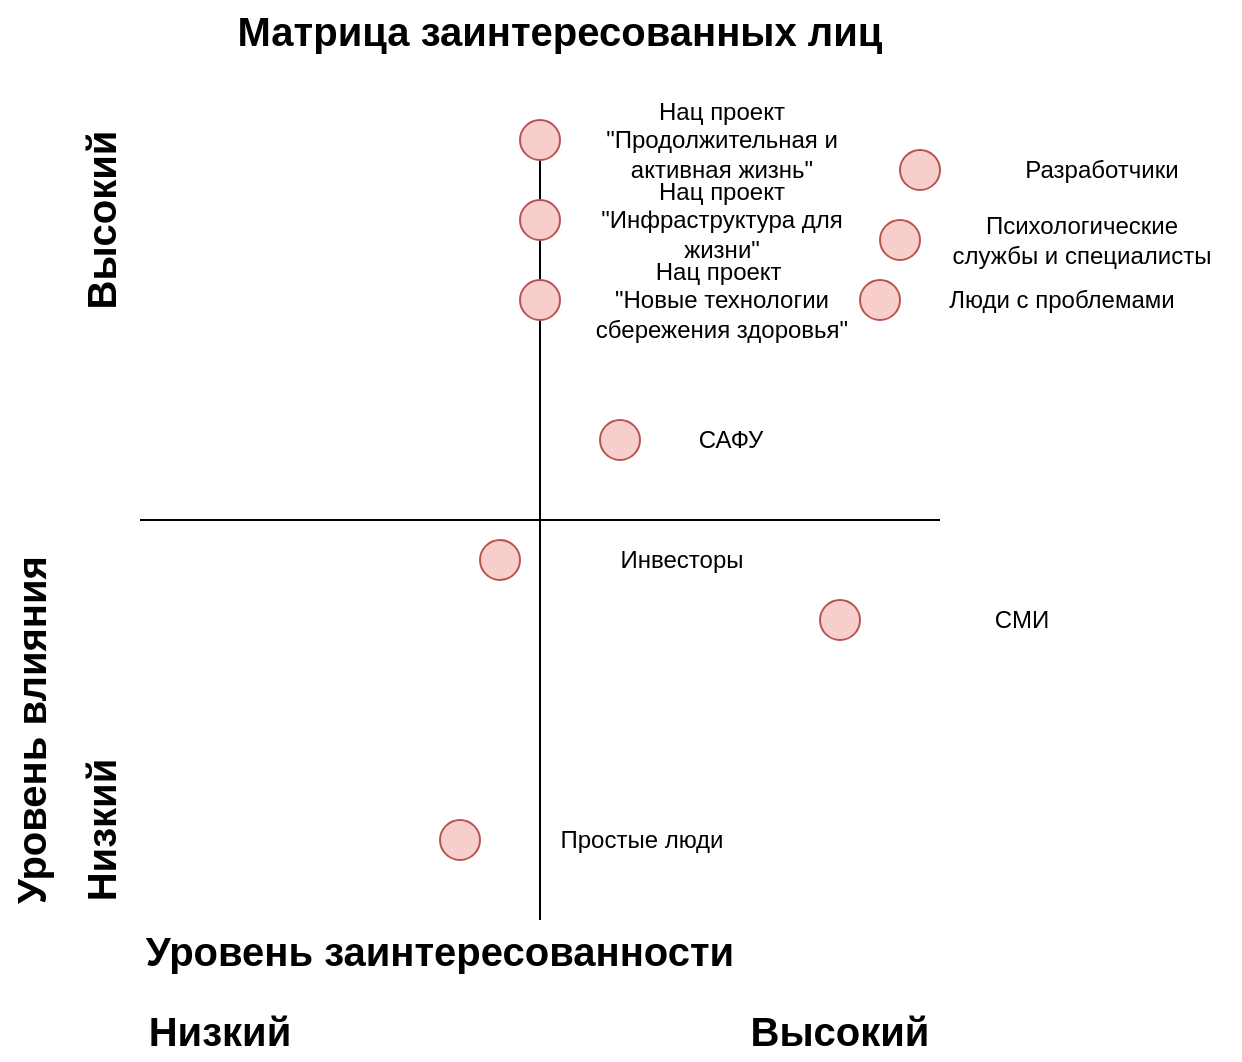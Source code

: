 <mxfile version="26.2.12">
  <diagram name="Страница — 1" id="ehJcKKRLhl5btaAoot4_">
    <mxGraphModel dx="786" dy="826" grid="1" gridSize="10" guides="1" tooltips="1" connect="1" arrows="1" fold="1" page="1" pageScale="1" pageWidth="827" pageHeight="1169" math="0" shadow="0">
      <root>
        <mxCell id="0" />
        <mxCell id="1" parent="0" />
        <mxCell id="iY6fORPg-CDl801bKGQt-2" value="" style="endArrow=none;html=1;rounded=0;" parent="1" edge="1">
          <mxGeometry width="50" height="50" relative="1" as="geometry">
            <mxPoint x="400" y="520" as="sourcePoint" />
            <mxPoint x="400" y="120" as="targetPoint" />
          </mxGeometry>
        </mxCell>
        <mxCell id="iY6fORPg-CDl801bKGQt-3" value="" style="endArrow=none;html=1;rounded=0;" parent="1" edge="1">
          <mxGeometry width="50" height="50" relative="1" as="geometry">
            <mxPoint x="200" y="320" as="sourcePoint" />
            <mxPoint x="600" y="320" as="targetPoint" />
          </mxGeometry>
        </mxCell>
        <mxCell id="iY6fORPg-CDl801bKGQt-5" value="&lt;font style=&quot;font-size: 20px;&quot;&gt;&lt;b&gt;Матрица заинтересованных лиц&lt;/b&gt;&lt;/font&gt;" style="text;html=1;align=center;verticalAlign=middle;whiteSpace=wrap;rounded=0;" parent="1" vertex="1">
          <mxGeometry x="240" y="60" width="340" height="30" as="geometry" />
        </mxCell>
        <mxCell id="iY6fORPg-CDl801bKGQt-9" value="" style="group" parent="1" vertex="1" connectable="0">
          <mxGeometry x="560" y="200" width="170" height="20" as="geometry" />
        </mxCell>
        <mxCell id="iY6fORPg-CDl801bKGQt-7" value="" style="ellipse;whiteSpace=wrap;html=1;aspect=fixed;fillColor=#f8cecc;strokeColor=#b85450;" parent="iY6fORPg-CDl801bKGQt-9" vertex="1">
          <mxGeometry width="20" height="20" as="geometry" />
        </mxCell>
        <mxCell id="iY6fORPg-CDl801bKGQt-8" value="Люди с проблемами" style="text;html=1;align=center;verticalAlign=middle;whiteSpace=wrap;rounded=0;" parent="iY6fORPg-CDl801bKGQt-9" vertex="1">
          <mxGeometry x="32" width="138" height="20" as="geometry" />
        </mxCell>
        <mxCell id="yO1WbTJHFvnImoJUDpei-1" value="&lt;b&gt;&lt;font style=&quot;font-size: 20px;&quot;&gt;Уровень влияния&lt;/font&gt;&lt;/b&gt;" style="text;html=1;align=center;verticalAlign=middle;whiteSpace=wrap;rounded=0;rotation=-90;" vertex="1" parent="1">
          <mxGeometry x="50" y="410" width="190" height="30" as="geometry" />
        </mxCell>
        <mxCell id="yO1WbTJHFvnImoJUDpei-2" value="&lt;font style=&quot;font-size: 20px;&quot;&gt;&lt;b&gt;Уровень заинтересованности&lt;/b&gt;&lt;/font&gt;" style="text;html=1;align=center;verticalAlign=middle;whiteSpace=wrap;rounded=0;rotation=0;" vertex="1" parent="1">
          <mxGeometry x="200" y="520" width="300" height="30" as="geometry" />
        </mxCell>
        <mxCell id="yO1WbTJHFvnImoJUDpei-3" value="&lt;b&gt;&lt;font style=&quot;font-size: 20px;&quot;&gt;Низкий&lt;/font&gt;&lt;/b&gt;" style="text;html=1;align=center;verticalAlign=middle;whiteSpace=wrap;rounded=0;rotation=-90;" vertex="1" parent="1">
          <mxGeometry x="140" y="460" width="80" height="30" as="geometry" />
        </mxCell>
        <mxCell id="yO1WbTJHFvnImoJUDpei-4" value="&lt;font style=&quot;font-size: 20px;&quot;&gt;&lt;b&gt;Высокий&lt;/b&gt;&lt;/font&gt;" style="text;html=1;align=center;verticalAlign=middle;whiteSpace=wrap;rounded=0;rotation=-90;" vertex="1" parent="1">
          <mxGeometry x="130" y="155" width="100" height="30" as="geometry" />
        </mxCell>
        <mxCell id="yO1WbTJHFvnImoJUDpei-5" value="&lt;b&gt;&lt;font style=&quot;font-size: 20px;&quot;&gt;Низкий&lt;/font&gt;&lt;/b&gt;" style="text;html=1;align=center;verticalAlign=middle;whiteSpace=wrap;rounded=0;rotation=0;" vertex="1" parent="1">
          <mxGeometry x="200" y="560" width="80" height="30" as="geometry" />
        </mxCell>
        <mxCell id="yO1WbTJHFvnImoJUDpei-6" value="&lt;font style=&quot;font-size: 20px;&quot;&gt;&lt;b&gt;Высокий&lt;/b&gt;&lt;/font&gt;" style="text;html=1;align=center;verticalAlign=middle;whiteSpace=wrap;rounded=0;rotation=0;" vertex="1" parent="1">
          <mxGeometry x="500" y="560" width="100" height="30" as="geometry" />
        </mxCell>
        <mxCell id="yO1WbTJHFvnImoJUDpei-10" value="" style="group" vertex="1" connectable="0" parent="1">
          <mxGeometry x="580" y="135" width="170" height="20" as="geometry" />
        </mxCell>
        <mxCell id="yO1WbTJHFvnImoJUDpei-11" value="" style="ellipse;whiteSpace=wrap;html=1;aspect=fixed;fillColor=#f8cecc;strokeColor=#b85450;" vertex="1" parent="yO1WbTJHFvnImoJUDpei-10">
          <mxGeometry width="20" height="20" as="geometry" />
        </mxCell>
        <mxCell id="yO1WbTJHFvnImoJUDpei-12" value="Разработчики" style="text;html=1;align=center;verticalAlign=middle;whiteSpace=wrap;rounded=0;" vertex="1" parent="yO1WbTJHFvnImoJUDpei-10">
          <mxGeometry x="32" width="138" height="20" as="geometry" />
        </mxCell>
        <mxCell id="yO1WbTJHFvnImoJUDpei-13" value="" style="group" vertex="1" connectable="0" parent="1">
          <mxGeometry x="390" y="120" width="170" height="20" as="geometry" />
        </mxCell>
        <mxCell id="yO1WbTJHFvnImoJUDpei-14" value="" style="ellipse;whiteSpace=wrap;html=1;aspect=fixed;fillColor=#f8cecc;strokeColor=#b85450;" vertex="1" parent="yO1WbTJHFvnImoJUDpei-13">
          <mxGeometry width="20" height="20" as="geometry" />
        </mxCell>
        <mxCell id="yO1WbTJHFvnImoJUDpei-15" value="&lt;div&gt;Нац проект &quot;Продолжительная и активная жизнь&quot;&lt;/div&gt;" style="text;html=1;align=center;verticalAlign=middle;whiteSpace=wrap;rounded=0;" vertex="1" parent="yO1WbTJHFvnImoJUDpei-13">
          <mxGeometry x="32" width="138" height="20" as="geometry" />
        </mxCell>
        <mxCell id="yO1WbTJHFvnImoJUDpei-18" value="" style="group" vertex="1" connectable="0" parent="1">
          <mxGeometry x="390" y="160" width="170" height="20" as="geometry" />
        </mxCell>
        <mxCell id="yO1WbTJHFvnImoJUDpei-19" value="" style="ellipse;whiteSpace=wrap;html=1;aspect=fixed;fillColor=#f8cecc;strokeColor=#b85450;" vertex="1" parent="yO1WbTJHFvnImoJUDpei-18">
          <mxGeometry width="20" height="20" as="geometry" />
        </mxCell>
        <mxCell id="yO1WbTJHFvnImoJUDpei-20" value="&lt;div&gt;Нац проект &quot;Инфраструктура для жизни&quot;&lt;/div&gt;" style="text;html=1;align=center;verticalAlign=middle;whiteSpace=wrap;rounded=0;" vertex="1" parent="yO1WbTJHFvnImoJUDpei-18">
          <mxGeometry x="32" width="138" height="20" as="geometry" />
        </mxCell>
        <mxCell id="yO1WbTJHFvnImoJUDpei-22" value="" style="group" vertex="1" connectable="0" parent="1">
          <mxGeometry x="390" y="200" width="170" height="20" as="geometry" />
        </mxCell>
        <mxCell id="yO1WbTJHFvnImoJUDpei-23" value="" style="ellipse;whiteSpace=wrap;html=1;aspect=fixed;fillColor=#f8cecc;strokeColor=#b85450;" vertex="1" parent="yO1WbTJHFvnImoJUDpei-22">
          <mxGeometry width="20" height="20" as="geometry" />
        </mxCell>
        <mxCell id="yO1WbTJHFvnImoJUDpei-24" value="&lt;div&gt;Нац проект&amp;nbsp;&lt;/div&gt;&lt;div&gt;&quot;Новые технологии сбережения здоровья&quot;&lt;/div&gt;" style="text;html=1;align=center;verticalAlign=middle;whiteSpace=wrap;rounded=0;" vertex="1" parent="yO1WbTJHFvnImoJUDpei-22">
          <mxGeometry x="32" width="138" height="20" as="geometry" />
        </mxCell>
        <mxCell id="yO1WbTJHFvnImoJUDpei-25" value="" style="group" vertex="1" connectable="0" parent="1">
          <mxGeometry x="570" y="170" width="170" height="20" as="geometry" />
        </mxCell>
        <mxCell id="yO1WbTJHFvnImoJUDpei-26" value="" style="ellipse;whiteSpace=wrap;html=1;aspect=fixed;fillColor=#f8cecc;strokeColor=#b85450;" vertex="1" parent="yO1WbTJHFvnImoJUDpei-25">
          <mxGeometry width="20" height="20" as="geometry" />
        </mxCell>
        <mxCell id="yO1WbTJHFvnImoJUDpei-27" value="Психологические службы и специалисты" style="text;html=1;align=center;verticalAlign=middle;whiteSpace=wrap;rounded=0;" vertex="1" parent="yO1WbTJHFvnImoJUDpei-25">
          <mxGeometry x="32" width="138" height="20" as="geometry" />
        </mxCell>
        <mxCell id="yO1WbTJHFvnImoJUDpei-28" value="" style="group" vertex="1" connectable="0" parent="1">
          <mxGeometry x="430" y="270" width="110" height="20" as="geometry" />
        </mxCell>
        <mxCell id="yO1WbTJHFvnImoJUDpei-29" value="" style="ellipse;whiteSpace=wrap;html=1;aspect=fixed;fillColor=#f8cecc;strokeColor=#b85450;" vertex="1" parent="yO1WbTJHFvnImoJUDpei-28">
          <mxGeometry width="20" height="20" as="geometry" />
        </mxCell>
        <mxCell id="yO1WbTJHFvnImoJUDpei-30" value="САФУ" style="text;html=1;align=center;verticalAlign=middle;whiteSpace=wrap;rounded=0;" vertex="1" parent="yO1WbTJHFvnImoJUDpei-28">
          <mxGeometry x="20.706" width="89.294" height="20" as="geometry" />
        </mxCell>
        <mxCell id="yO1WbTJHFvnImoJUDpei-31" value="" style="group" vertex="1" connectable="0" parent="1">
          <mxGeometry x="370" y="330" width="170" height="20" as="geometry" />
        </mxCell>
        <mxCell id="yO1WbTJHFvnImoJUDpei-32" value="" style="ellipse;whiteSpace=wrap;html=1;aspect=fixed;fillColor=#f8cecc;strokeColor=#b85450;" vertex="1" parent="yO1WbTJHFvnImoJUDpei-31">
          <mxGeometry width="20" height="20" as="geometry" />
        </mxCell>
        <mxCell id="yO1WbTJHFvnImoJUDpei-33" value="Инвесторы" style="text;html=1;align=center;verticalAlign=middle;whiteSpace=wrap;rounded=0;" vertex="1" parent="yO1WbTJHFvnImoJUDpei-31">
          <mxGeometry x="32" width="138" height="20" as="geometry" />
        </mxCell>
        <mxCell id="yO1WbTJHFvnImoJUDpei-34" value="" style="group" vertex="1" connectable="0" parent="1">
          <mxGeometry x="540" y="360" width="170" height="20" as="geometry" />
        </mxCell>
        <mxCell id="yO1WbTJHFvnImoJUDpei-35" value="" style="ellipse;whiteSpace=wrap;html=1;aspect=fixed;fillColor=#f8cecc;strokeColor=#b85450;" vertex="1" parent="yO1WbTJHFvnImoJUDpei-34">
          <mxGeometry width="20" height="20" as="geometry" />
        </mxCell>
        <mxCell id="yO1WbTJHFvnImoJUDpei-36" value="СМИ" style="text;html=1;align=center;verticalAlign=middle;whiteSpace=wrap;rounded=0;" vertex="1" parent="yO1WbTJHFvnImoJUDpei-34">
          <mxGeometry x="32" width="138" height="20" as="geometry" />
        </mxCell>
        <mxCell id="yO1WbTJHFvnImoJUDpei-39" value="" style="group" vertex="1" connectable="0" parent="1">
          <mxGeometry x="350" y="470" width="170" height="20" as="geometry" />
        </mxCell>
        <mxCell id="yO1WbTJHFvnImoJUDpei-40" value="" style="ellipse;whiteSpace=wrap;html=1;aspect=fixed;fillColor=#f8cecc;strokeColor=#b85450;" vertex="1" parent="yO1WbTJHFvnImoJUDpei-39">
          <mxGeometry width="20" height="20" as="geometry" />
        </mxCell>
        <mxCell id="yO1WbTJHFvnImoJUDpei-41" value="Простые люди" style="text;html=1;align=center;verticalAlign=middle;whiteSpace=wrap;rounded=0;" vertex="1" parent="yO1WbTJHFvnImoJUDpei-39">
          <mxGeometry x="32" width="138" height="20" as="geometry" />
        </mxCell>
      </root>
    </mxGraphModel>
  </diagram>
</mxfile>
